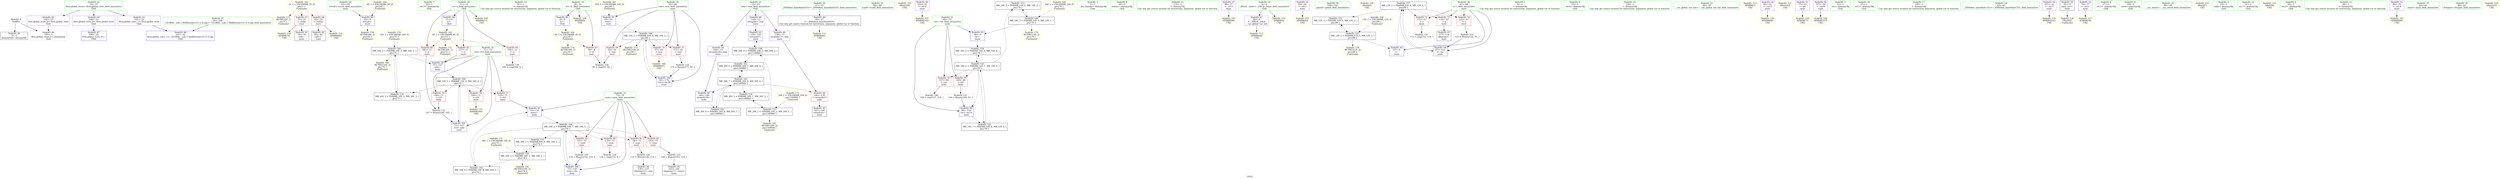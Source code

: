 digraph "SVFG" {
	label="SVFG";

	Node0x5564359628e0 [shape=record,color=grey,label="{NodeID: 0\nNullPtr}"];
	Node0x5564359628e0 -> Node0x55643597bf10[style=solid];
	Node0x5564359628e0 -> Node0x55643597fa50[style=solid];
	Node0x55643598f890 [shape=record,color=yellow,style=double,label="{NodeID: 173\nRETMU(2V_1)\npts\{1 \}\nFun[main]}"];
	Node0x55643597fb50 [shape=record,color=blue,label="{NodeID: 90\n63\<--9\nretval\<--\nmain\n}"];
	Node0x55643597fb50 -> Node0x556435990570[style=dashed];
	Node0x556435962ac0 [shape=record,color=green,label="{NodeID: 7\n22\<--1\n.str.3\<--dummyObj\nGlob }"];
	Node0x5564359908f0 [shape=record,color=yellow,style=double,label="{NodeID: 180\nRETMU(16V_2)\npts\{72 \}\nFun[main]}"];
	Node0x55643597c860 [shape=record,color=blue,label="{NodeID: 97\n73\<--130\nnum\<--\nmain\n}"];
	Node0x55643597c860 -> Node0x556435988690[style=dashed];
	Node0x55643597aac0 [shape=record,color=green,label="{NodeID: 14\n91\<--1\n\<--dummyObj\nCan only get source location for instruction, argument, global var or function.}"];
	Node0x55643597ce10 [shape=record,color=yellow,style=double,label="{NodeID: 104\nAPARM(8)\nCS[]}"];
	Node0x55643597af30 [shape=record,color=green,label="{NodeID: 21\n13\<--14\nwas\<--was_field_insensitive\nGlob }"];
	Node0x55643597af30 -> Node0x55643597d7b0[style=solid];
	Node0x55643597af30 -> Node0x55643597d880[style=solid];
	Node0x55643597af30 -> Node0x55643597d950[style=solid];
	Node0x556435981490 [shape=record,color=yellow,style=double,label="{NodeID: 111\nAPARM(46)\nCS[]}"];
	Node0x55643597b630 [shape=record,color=green,label="{NodeID: 28\n63\<--64\nretval\<--retval_field_insensitive\nmain\n}"];
	Node0x55643597b630 -> Node0x55643597fb50[style=solid];
	Node0x556435981a40 [shape=record,color=yellow,style=double,label="{NodeID: 118\nAPARM(76)\nCS[]}"];
	Node0x55643597bc10 [shape=record,color=green,label="{NodeID: 35\n88\<--89\nscanf\<--scanf_field_insensitive\n}"];
	Node0x556435981f30 [shape=record,color=yellow,style=double,label="{NodeID: 125\nARet(108)\nCS[]}"];
	Node0x55643597c2b0 [shape=record,color=black,label="{NodeID: 42\n85\<--82\ncall1\<--\nmain\n}"];
	Node0x556435982620 [shape=record,color=grey,label="{NodeID: 132\n167 = Binary(166, 165, )\n}"];
	Node0x556435982620 -> Node0x55643597cba0[style=solid];
	Node0x55643597d880 [shape=record,color=purple,label="{NodeID: 49\n139\<--13\narrayidx13\<--was\nmain\n}"];
	Node0x55643597d880 -> Node0x55643597f580[style=solid];
	Node0x5564359838f0 [shape=record,color=grey,label="{NodeID: 139\n105 = cmp(104, 9, )\n}"];
	Node0x55643597de30 [shape=record,color=purple,label="{NodeID: 56\n102\<--25\n\<--.str.4\nmain\n}"];
	Node0x55643597de30 -> Node0x556435981150[style=solid];
	Node0x556435989090 [shape=record,color=black,label="{NodeID: 146\nMR_10V_3 = PHI(MR_10V_4, MR_10V_2, )\npts\{66 \}\n}"];
	Node0x556435989090 -> Node0x55643597e950[style=dashed];
	Node0x556435989090 -> Node0x55643597ea20[style=dashed];
	Node0x556435989090 -> Node0x55643597eaf0[style=dashed];
	Node0x556435989090 -> Node0x55643597cc70[style=dashed];
	Node0x556435989090 -> Node0x556435990650[style=dashed];
	Node0x55643597e470 [shape=record,color=red,label="{NodeID: 63\n94\<--8\n\<--tt\nmain\n}"];
	Node0x55643597e470 -> Node0x55643597d5b0[style=solid];
	Node0x55643598b390 [shape=record,color=black,label="{NodeID: 153\nMR_14V_3 = PHI(MR_14V_6, MR_14V_2, )\npts\{70 \}\n}"];
	Node0x55643598b390 -> Node0x556435989a90[style=dashed];
	Node0x55643597ea20 [shape=record,color=red,label="{NodeID: 70\n97\<--65\n\<--test\nmain\n}"];
	Node0x55643597ea20 -> Node0x556435981080[style=solid];
	Node0x55643598d690 [shape=record,color=black,label="{NodeID: 160\nMR_16V_5 = PHI(MR_16V_6, MR_16V_4, )\npts\{72 \}\n}"];
	Node0x55643598d690 -> Node0x55643597efd0[style=dashed];
	Node0x55643598d690 -> Node0x55643597f0a0[style=dashed];
	Node0x55643598d690 -> Node0x55643597f170[style=dashed];
	Node0x55643598d690 -> Node0x55643597cba0[style=dashed];
	Node0x55643598d690 -> Node0x55643598b890[style=dashed];
	Node0x55643597efd0 [shape=record,color=red,label="{NodeID: 77\n130\<--71\n\<--i10\nmain\n}"];
	Node0x55643597efd0 -> Node0x55643597c860[style=solid];
	Node0x55643598f350 [shape=record,color=yellow,style=double,label="{NodeID: 167\n10V_1 = ENCHI(MR_10V_0)\npts\{66 \}\nFun[main]}"];
	Node0x55643598f350 -> Node0x55643597fc20[style=dashed];
	Node0x55643597f580 [shape=record,color=red,label="{NodeID: 84\n140\<--139\n\<--arrayidx13\nmain\n}"];
	Node0x55643597f580 -> Node0x55643597c520[style=solid];
	Node0x5564359619f0 [shape=record,color=green,label="{NodeID: 1\n7\<--1\n__dso_handle\<--dummyObj\nGlob }"];
	Node0x5564359903b0 [shape=record,color=yellow,style=double,label="{NodeID: 174\nRETMU(4V_1)\npts\{10 \}\nFun[main]}"];
	Node0x55643597fc20 [shape=record,color=blue,label="{NodeID: 91\n65\<--91\ntest\<--\nmain\n}"];
	Node0x55643597fc20 -> Node0x556435989090[style=dashed];
	Node0x556435962b50 [shape=record,color=green,label="{NodeID: 8\n24\<--1\nstdout\<--dummyObj\nGlob }"];
	Node0x5564359909d0 [shape=record,color=yellow,style=double,label="{NodeID: 181\nRETMU(18V_2)\npts\{74 \}\nFun[main]}"];
	Node0x55643597c930 [shape=record,color=blue,label="{NodeID: 98\n146\<--148\narrayidx18\<--\nmain\n}"];
	Node0x55643597c930 -> Node0x556435987c90[style=dashed];
	Node0x55643597ab50 [shape=record,color=green,label="{NodeID: 15\n114\<--1\n\<--dummyObj\nCan only get source location for instruction, argument, global var or function.}"];
	Node0x55643597cee0 [shape=record,color=yellow,style=double,label="{NodeID: 105\nAPARM(98)\nCS[]}"];
	Node0x55643597b030 [shape=record,color=green,label="{NodeID: 22\n33\<--37\nllvm.global_ctors\<--llvm.global_ctors_field_insensitive\nGlob }"];
	Node0x55643597b030 -> Node0x55643597e170[style=solid];
	Node0x55643597b030 -> Node0x55643597e270[style=solid];
	Node0x55643597b030 -> Node0x55643597e370[style=solid];
	Node0x556435981560 [shape=record,color=yellow,style=double,label="{NodeID: 112\nAPARM(44)\nCS[]}"];
	Node0x55643597b700 [shape=record,color=green,label="{NodeID: 29\n65\<--66\ntest\<--test_field_insensitive\nmain\n}"];
	Node0x55643597b700 -> Node0x55643597e950[style=solid];
	Node0x55643597b700 -> Node0x55643597ea20[style=solid];
	Node0x55643597b700 -> Node0x55643597eaf0[style=solid];
	Node0x55643597b700 -> Node0x55643597fc20[style=solid];
	Node0x55643597b700 -> Node0x55643597cc70[style=solid];
	Node0x556435981b10 [shape=record,color=yellow,style=double,label="{NodeID: 119\nAPARM(83)\nCS[]}"];
	Node0x55643597bd10 [shape=record,color=green,label="{NodeID: 36\n100\<--101\nprintf\<--printf_field_insensitive\n}"];
	Node0x556435981fc0 [shape=record,color=yellow,style=double,label="{NodeID: 126\nARet(45)\nCS[]}"];
	Node0x55643597c380 [shape=record,color=black,label="{NodeID: 43\n117\<--116\nidxprom\<--\nmain\n}"];
	Node0x5564359827a0 [shape=record,color=grey,label="{NodeID: 133\n144 = Binary(143, 114, )\n}"];
	Node0x5564359827a0 -> Node0x55643597c5f0[style=solid];
	Node0x55643597d950 [shape=record,color=purple,label="{NodeID: 50\n146\<--13\narrayidx18\<--was\nmain\n}"];
	Node0x55643597d950 -> Node0x55643597c930[style=solid];
	Node0x5564359839f0 [shape=record,color=grey,label="{NodeID: 140\n158 = cmp(157, 114, )\n}"];
	Node0x55643597df00 [shape=record,color=purple,label="{NodeID: 57\n98\<--27\n\<--.str.5\nmain\n}"];
	Node0x55643597df00 -> Node0x55643597cee0[style=solid];
	Node0x556435989590 [shape=record,color=black,label="{NodeID: 147\nMR_12V_2 = PHI(MR_12V_3, MR_12V_1, )\npts\{68 \}\n}"];
	Node0x556435989590 -> Node0x55643597fcf0[style=dashed];
	Node0x556435989590 -> Node0x55643598ae90[style=dashed];
	Node0x556435989590 -> Node0x556435990730[style=dashed];
	Node0x55643597e540 [shape=record,color=red,label="{NodeID: 64\n104\<--11\n\<--n\nmain\n}"];
	Node0x55643597e540 -> Node0x5564359838f0[style=solid];
	Node0x55643598b890 [shape=record,color=black,label="{NodeID: 154\nMR_16V_3 = PHI(MR_16V_5, MR_16V_2, )\npts\{72 \}\n}"];
	Node0x55643598b890 -> Node0x556435989f90[style=dashed];
	Node0x55643597eaf0 [shape=record,color=red,label="{NodeID: 71\n171\<--65\n\<--test\nmain\n}"];
	Node0x55643597eaf0 -> Node0x55643597cfb0[style=solid];
	Node0x55643598db90 [shape=record,color=black,label="{NodeID: 161\nMR_18V_4 = PHI(MR_18V_6, MR_18V_2, )\npts\{74 \}\n}"];
	Node0x55643598db90 -> Node0x55643597c860[style=dashed];
	Node0x55643597f0a0 [shape=record,color=red,label="{NodeID: 78\n160\<--71\n\<--i10\nmain\n}"];
	Node0x55643597f0a0 -> Node0x5564359817d0[style=solid];
	Node0x55643598f430 [shape=record,color=yellow,style=double,label="{NodeID: 168\n12V_1 = ENCHI(MR_12V_0)\npts\{68 \}\nFun[main]}"];
	Node0x55643598f430 -> Node0x556435989590[style=dashed];
	Node0x55643597f650 [shape=record,color=blue,label="{NodeID: 85\n8\<--9\ntt\<--\nGlob }"];
	Node0x55643597f650 -> Node0x55643598f0b0[style=dashed];
	Node0x5564359635f0 [shape=record,color=green,label="{NodeID: 2\n9\<--1\n\<--dummyObj\nCan only get source location for instruction, argument, global var or function.}"];
	Node0x556435990490 [shape=record,color=yellow,style=double,label="{NodeID: 175\nRETMU(6V_1)\npts\{12 \}\nFun[main]}"];
	Node0x55643597fcf0 [shape=record,color=blue,label="{NodeID: 92\n67\<--9\ni\<--\nmain\n}"];
	Node0x55643597fcf0 -> Node0x55643598c790[style=dashed];
	Node0x556435962be0 [shape=record,color=green,label="{NodeID: 9\n25\<--1\n.str.4\<--dummyObj\nGlob }"];
	Node0x556435990ab0 [shape=record,color=yellow,style=double,label="{NodeID: 182\nRETMU(20V_2)\npts\{140000 \}\nFun[main]}"];
	Node0x55643597ca00 [shape=record,color=blue,label="{NodeID: 99\n69\<--150\ncnt\<--inc19\nmain\n}"];
	Node0x55643597ca00 -> Node0x556435987790[style=dashed];
	Node0x55643597abe0 [shape=record,color=green,label="{NodeID: 16\n120\<--1\n\<--dummyObj\nCan only get source location for instruction, argument, global var or function.}"];
	Node0x556435981080 [shape=record,color=yellow,style=double,label="{NodeID: 106\nAPARM(97)\nCS[]}"];
	Node0x55643597b130 [shape=record,color=green,label="{NodeID: 23\n38\<--39\n__cxx_global_var_init\<--__cxx_global_var_init_field_insensitive\n}"];
	Node0x556435981630 [shape=record,color=yellow,style=double,label="{NodeID: 113\nAPARM(7)\nCS[]}"];
	Node0x55643597b7d0 [shape=record,color=green,label="{NodeID: 30\n67\<--68\ni\<--i_field_insensitive\nmain\n}"];
	Node0x55643597b7d0 -> Node0x55643597ebc0[style=solid];
	Node0x55643597b7d0 -> Node0x55643597ec90[style=solid];
	Node0x55643597b7d0 -> Node0x55643597ed60[style=solid];
	Node0x55643597b7d0 -> Node0x55643597fcf0[style=solid];
	Node0x55643597b7d0 -> Node0x55643597fe90[style=solid];
	Node0x556435981be0 [shape=record,color=yellow,style=double,label="{NodeID: 120\nAPARM(84)\nCS[]}"];
	Node0x55643597be10 [shape=record,color=green,label="{NodeID: 37\n35\<--186\n_GLOBAL__sub_I_HellKitsune123_0_0.cpp\<--_GLOBAL__sub_I_HellKitsune123_0_0.cpp_field_insensitive\n}"];
	Node0x55643597be10 -> Node0x55643597f950[style=solid];
	Node0x556435982050 [shape=record,color=yellow,style=double,label="{NodeID: 127\nARet(162)\nCS[]}"];
	Node0x55643597c450 [shape=record,color=black,label="{NodeID: 44\n138\<--137\nidxprom12\<--rem\nmain\n}"];
	Node0x55643597cfb0 [shape=record,color=grey,label="{NodeID: 134\n172 = Binary(171, 91, )\n}"];
	Node0x55643597cfb0 -> Node0x55643597cc70[style=solid];
	Node0x55643597da20 [shape=record,color=purple,label="{NodeID: 51\n77\<--15\n\<--.str\nmain\n}"];
	Node0x55643597da20 -> Node0x5564359818a0[style=solid];
	Node0x556435987790 [shape=record,color=black,label="{NodeID: 141\nMR_14V_7 = PHI(MR_14V_8, MR_14V_6, )\npts\{70 \}\n}"];
	Node0x556435987790 -> Node0x556435988190[style=dashed];
	Node0x55643597dfd0 [shape=record,color=purple,label="{NodeID: 58\n107\<--29\n\<--.str.6\nmain\n}"];
	Node0x55643597dfd0 -> Node0x5564359812f0[style=solid];
	Node0x556435989a90 [shape=record,color=black,label="{NodeID: 148\nMR_14V_2 = PHI(MR_14V_3, MR_14V_1, )\npts\{70 \}\n}"];
	Node0x556435989a90 -> Node0x55643597ff60[style=dashed];
	Node0x556435989a90 -> Node0x55643598b390[style=dashed];
	Node0x556435989a90 -> Node0x556435990810[style=dashed];
	Node0x55643597e610 [shape=record,color=red,label="{NodeID: 65\n127\<--11\n\<--n\nmain\n}"];
	Node0x55643597e610 -> Node0x55643597c790[style=solid];
	Node0x55643598bd90 [shape=record,color=black,label="{NodeID: 155\nMR_18V_3 = PHI(MR_18V_6, MR_18V_2, )\npts\{74 \}\n}"];
	Node0x55643598bd90 -> Node0x55643598a490[style=dashed];
	Node0x55643597ebc0 [shape=record,color=red,label="{NodeID: 72\n112\<--67\n\<--i\nmain\n}"];
	Node0x55643597ebc0 -> Node0x55643597d430[style=solid];
	Node0x55643598e090 [shape=record,color=black,label="{NodeID: 162\nMR_20V_6 = PHI(MR_20V_7, MR_20V_4, )\npts\{140000 \}\n}"];
	Node0x55643598e090 -> Node0x556435988b90[style=dashed];
	Node0x55643597f170 [shape=record,color=red,label="{NodeID: 79\n166\<--71\n\<--i10\nmain\n}"];
	Node0x55643597f170 -> Node0x556435982620[style=solid];
	Node0x55643598f510 [shape=record,color=yellow,style=double,label="{NodeID: 169\n14V_1 = ENCHI(MR_14V_0)\npts\{70 \}\nFun[main]}"];
	Node0x55643598f510 -> Node0x556435989a90[style=dashed];
	Node0x55643597f750 [shape=record,color=blue,label="{NodeID: 86\n11\<--9\nn\<--\nGlob }"];
	Node0x55643597f750 -> Node0x55643598f190[style=dashed];
	Node0x556435963ec0 [shape=record,color=green,label="{NodeID: 3\n15\<--1\n.str\<--dummyObj\nGlob }"];
	Node0x556435990570 [shape=record,color=yellow,style=double,label="{NodeID: 176\nRETMU(8V_2)\npts\{64 \}\nFun[main]}"];
	Node0x55643597fdc0 [shape=record,color=blue,label="{NodeID: 93\n118\<--120\narrayidx\<--\nmain\n}"];
	Node0x55643597fdc0 -> Node0x55643598cc90[style=dashed];
	Node0x556435962c70 [shape=record,color=green,label="{NodeID: 10\n27\<--1\n.str.5\<--dummyObj\nGlob }"];
	Node0x55643597cad0 [shape=record,color=blue,label="{NodeID: 100\n73\<--154\nnum\<--div\nmain\n}"];
	Node0x55643597cad0 -> Node0x556435988690[style=dashed];
	Node0x55643597ac70 [shape=record,color=green,label="{NodeID: 17\n148\<--1\n\<--dummyObj\nCan only get source location for instruction, argument, global var or function.}"];
	Node0x556435981150 [shape=record,color=yellow,style=double,label="{NodeID: 107\nAPARM(102)\nCS[]}"];
	Node0x55643597b230 [shape=record,color=green,label="{NodeID: 24\n42\<--43\n_ZNSt8ios_base4InitC1Ev\<--_ZNSt8ios_base4InitC1Ev_field_insensitive\n}"];
	Node0x556435981700 [shape=record,color=yellow,style=double,label="{NodeID: 114\nAPARM(161)\nCS[]}"];
	Node0x55643597b8a0 [shape=record,color=green,label="{NodeID: 31\n69\<--70\ncnt\<--cnt_field_insensitive\nmain\n}"];
	Node0x55643597b8a0 -> Node0x55643597ee30[style=solid];
	Node0x55643597b8a0 -> Node0x55643597ef00[style=solid];
	Node0x55643597b8a0 -> Node0x55643597ff60[style=solid];
	Node0x55643597b8a0 -> Node0x55643597ca00[style=solid];
	Node0x556435981cb0 [shape=record,color=yellow,style=double,label="{NodeID: 121\nAPARM(82)\nCS[]}"];
	Node0x55643597bf10 [shape=record,color=black,label="{NodeID: 38\n2\<--3\ndummyVal\<--dummyVal\n}"];
	Node0x5564359820e0 [shape=record,color=yellow,style=double,label="{NodeID: 128\nFRet(62)\nFun[main]}"];
	Node0x55643597c520 [shape=record,color=black,label="{NodeID: 45\n141\<--140\ntobool14\<--\nmain\n}"];
	Node0x55643597d130 [shape=record,color=grey,label="{NodeID: 135\n150 = Binary(149, 91, )\n}"];
	Node0x55643597d130 -> Node0x55643597ca00[style=solid];
	Node0x55643597daf0 [shape=record,color=purple,label="{NodeID: 52\n78\<--17\n\<--.str.1\nmain\n}"];
	Node0x55643597daf0 -> Node0x556435981970[style=solid];
	Node0x556435987c90 [shape=record,color=black,label="{NodeID: 142\nMR_20V_8 = PHI(MR_20V_9, MR_20V_7, )\npts\{140000 \}\n}"];
	Node0x556435987c90 -> Node0x556435988b90[style=dashed];
	Node0x55643597e0a0 [shape=record,color=purple,label="{NodeID: 59\n161\<--31\n\<--.str.7\nmain\n}"];
	Node0x55643597e0a0 -> Node0x556435981700[style=solid];
	Node0x556435989f90 [shape=record,color=black,label="{NodeID: 149\nMR_16V_2 = PHI(MR_16V_3, MR_16V_1, )\npts\{72 \}\n}"];
	Node0x556435989f90 -> Node0x55643597c790[style=dashed];
	Node0x556435989f90 -> Node0x55643598b890[style=dashed];
	Node0x556435989f90 -> Node0x5564359908f0[style=dashed];
	Node0x55643597e6e0 [shape=record,color=red,label="{NodeID: 66\n165\<--11\n\<--n\nmain\n}"];
	Node0x55643597e6e0 -> Node0x556435982620[style=solid];
	Node0x55643598c290 [shape=record,color=black,label="{NodeID: 156\nMR_20V_3 = PHI(MR_20V_7, MR_20V_2, )\npts\{140000 \}\n}"];
	Node0x55643598c290 -> Node0x55643598a990[style=dashed];
	Node0x55643597ec90 [shape=record,color=red,label="{NodeID: 73\n116\<--67\n\<--i\nmain\n}"];
	Node0x55643597ec90 -> Node0x55643597c380[style=solid];
	Node0x55643598e590 [shape=record,color=yellow,style=double,label="{NodeID: 163\n2V_1 = ENCHI(MR_2V_0)\npts\{1 \}\nFun[main]}"];
	Node0x55643598e590 -> Node0x55643597e7b0[style=dashed];
	Node0x55643598e590 -> Node0x55643597e880[style=dashed];
	Node0x55643598e590 -> Node0x55643598f890[style=dashed];
	Node0x55643597f240 [shape=record,color=red,label="{NodeID: 80\n133\<--73\n\<--num\nmain\n}"];
	Node0x55643597f240 -> Node0x55643597d2b0[style=solid];
	Node0x55643598f5f0 [shape=record,color=yellow,style=double,label="{NodeID: 170\n16V_1 = ENCHI(MR_16V_0)\npts\{72 \}\nFun[main]}"];
	Node0x55643598f5f0 -> Node0x556435989f90[style=dashed];
	Node0x55643597f850 [shape=record,color=blue,label="{NodeID: 87\n190\<--34\nllvm.global_ctors_0\<--\nGlob }"];
	Node0x556435963f50 [shape=record,color=green,label="{NodeID: 4\n17\<--1\n.str.1\<--dummyObj\nGlob }"];
	Node0x556435990650 [shape=record,color=yellow,style=double,label="{NodeID: 177\nRETMU(10V_3)\npts\{66 \}\nFun[main]}"];
	Node0x55643597fe90 [shape=record,color=blue,label="{NodeID: 94\n67\<--123\ni\<--inc\nmain\n}"];
	Node0x55643597fe90 -> Node0x55643598c790[style=dashed];
	Node0x556435962d60 [shape=record,color=green,label="{NodeID: 11\n29\<--1\n.str.6\<--dummyObj\nGlob }"];
	Node0x55643597cba0 [shape=record,color=blue,label="{NodeID: 101\n71\<--167\ni10\<--add\nmain\n}"];
	Node0x55643597cba0 -> Node0x55643598d690[style=dashed];
	Node0x55643597ad00 [shape=record,color=green,label="{NodeID: 18\n4\<--6\n_ZStL8__ioinit\<--_ZStL8__ioinit_field_insensitive\nGlob }"];
	Node0x55643597ad00 -> Node0x55643597c6c0[style=solid];
	Node0x55643597ad00 -> Node0x5564359813c0[style=solid];
	Node0x556435981220 [shape=record,color=yellow,style=double,label="{NodeID: 108\nAPARM(11)\nCS[]}"];
	Node0x55643597b330 [shape=record,color=green,label="{NodeID: 25\n48\<--49\n__cxa_atexit\<--__cxa_atexit_field_insensitive\n}"];
	Node0x5564359817d0 [shape=record,color=yellow,style=double,label="{NodeID: 115\nAPARM(160)\nCS[]}"];
	Node0x55643597b970 [shape=record,color=green,label="{NodeID: 32\n71\<--72\ni10\<--i10_field_insensitive\nmain\n}"];
	Node0x55643597b970 -> Node0x55643597efd0[style=solid];
	Node0x55643597b970 -> Node0x55643597f0a0[style=solid];
	Node0x55643597b970 -> Node0x55643597f170[style=solid];
	Node0x55643597b970 -> Node0x55643597c790[style=solid];
	Node0x55643597b970 -> Node0x55643597cba0[style=solid];
	Node0x556435981d80 [shape=record,color=yellow,style=double,label="{NodeID: 122\nARet(87)\nCS[]}"];
	Node0x55643597c010 [shape=record,color=black,label="{NodeID: 39\n62\<--9\nmain_ret\<--\nmain\n}"];
	Node0x55643597c010 -> Node0x5564359820e0[style=solid];
	Node0x5564359821a0 [shape=record,color=grey,label="{NodeID: 129\n137 = Binary(136, 114, )\n}"];
	Node0x5564359821a0 -> Node0x55643597c450[style=solid];
	Node0x55643597c5f0 [shape=record,color=black,label="{NodeID: 46\n145\<--144\nidxprom17\<--rem16\nmain\n}"];
	Node0x55643597d2b0 [shape=record,color=grey,label="{NodeID: 136\n134 = cmp(133, 9, )\n}"];
	Node0x55643597dbc0 [shape=record,color=purple,label="{NodeID: 53\n83\<--20\n\<--.str.2\nmain\n}"];
	Node0x55643597dbc0 -> Node0x556435981b10[style=solid];
	Node0x556435988190 [shape=record,color=black,label="{NodeID: 143\nMR_14V_6 = PHI(MR_14V_7, MR_14V_5, )\npts\{70 \}\n}"];
	Node0x556435988190 -> Node0x55643597ee30[style=dashed];
	Node0x556435988190 -> Node0x55643597ef00[style=dashed];
	Node0x556435988190 -> Node0x55643597ca00[style=dashed];
	Node0x556435988190 -> Node0x556435987790[style=dashed];
	Node0x556435988190 -> Node0x55643598b390[style=dashed];
	Node0x556435988190 -> Node0x55643598d190[style=dashed];
	Node0x55643597e170 [shape=record,color=purple,label="{NodeID: 60\n190\<--33\nllvm.global_ctors_0\<--llvm.global_ctors\nGlob }"];
	Node0x55643597e170 -> Node0x55643597f850[style=solid];
	Node0x55643598a490 [shape=record,color=black,label="{NodeID: 150\nMR_18V_2 = PHI(MR_18V_3, MR_18V_1, )\npts\{74 \}\n}"];
	Node0x55643598a490 -> Node0x55643598bd90[style=dashed];
	Node0x55643598a490 -> Node0x55643598db90[style=dashed];
	Node0x55643598a490 -> Node0x5564359909d0[style=dashed];
	Node0x55643597e7b0 [shape=record,color=red,label="{NodeID: 67\n76\<--19\n\<--stdin\nmain\n}"];
	Node0x55643597e7b0 -> Node0x55643597c1e0[style=solid];
	Node0x55643597e7b0 -> Node0x556435981a40[style=solid];
	Node0x55643598c790 [shape=record,color=black,label="{NodeID: 157\nMR_12V_5 = PHI(MR_12V_6, MR_12V_4, )\npts\{68 \}\n}"];
	Node0x55643598c790 -> Node0x55643597ebc0[style=dashed];
	Node0x55643598c790 -> Node0x55643597ec90[style=dashed];
	Node0x55643598c790 -> Node0x55643597ed60[style=dashed];
	Node0x55643598c790 -> Node0x55643597fe90[style=dashed];
	Node0x55643598c790 -> Node0x55643598ae90[style=dashed];
	Node0x55643597ed60 [shape=record,color=red,label="{NodeID: 74\n122\<--67\n\<--i\nmain\n}"];
	Node0x55643597ed60 -> Node0x5564359824a0[style=solid];
	Node0x55643598f0b0 [shape=record,color=yellow,style=double,label="{NodeID: 164\n4V_1 = ENCHI(MR_4V_0)\npts\{10 \}\nFun[main]}"];
	Node0x55643598f0b0 -> Node0x55643597e470[style=dashed];
	Node0x55643598f0b0 -> Node0x5564359903b0[style=dashed];
	Node0x55643597f310 [shape=record,color=red,label="{NodeID: 81\n136\<--73\n\<--num\nmain\n}"];
	Node0x55643597f310 -> Node0x5564359821a0[style=solid];
	Node0x55643598f6d0 [shape=record,color=yellow,style=double,label="{NodeID: 171\n18V_1 = ENCHI(MR_18V_0)\npts\{74 \}\nFun[main]}"];
	Node0x55643598f6d0 -> Node0x55643598a490[style=dashed];
	Node0x55643597f950 [shape=record,color=blue,label="{NodeID: 88\n191\<--35\nllvm.global_ctors_1\<--_GLOBAL__sub_I_HellKitsune123_0_0.cpp\nGlob }"];
	Node0x556435963750 [shape=record,color=green,label="{NodeID: 5\n19\<--1\nstdin\<--dummyObj\nGlob }"];
	Node0x556435990730 [shape=record,color=yellow,style=double,label="{NodeID: 178\nRETMU(12V_2)\npts\{68 \}\nFun[main]}"];
	Node0x55643597ff60 [shape=record,color=blue,label="{NodeID: 95\n69\<--9\ncnt\<--\nmain\n}"];
	Node0x55643597ff60 -> Node0x55643598d190[style=dashed];
	Node0x556435962e30 [shape=record,color=green,label="{NodeID: 12\n31\<--1\n.str.7\<--dummyObj\nGlob }"];
	Node0x55643597cc70 [shape=record,color=blue,label="{NodeID: 102\n65\<--172\ntest\<--inc28\nmain\n}"];
	Node0x55643597cc70 -> Node0x556435989090[style=dashed];
	Node0x55643597ad90 [shape=record,color=green,label="{NodeID: 19\n8\<--10\ntt\<--tt_field_insensitive\nGlob }"];
	Node0x55643597ad90 -> Node0x55643597e470[style=solid];
	Node0x55643597ad90 -> Node0x55643597f650[style=solid];
	Node0x55643597ad90 -> Node0x55643597ce10[style=solid];
	Node0x5564359812f0 [shape=record,color=yellow,style=double,label="{NodeID: 109\nAPARM(107)\nCS[]}"];
	Node0x55643597b430 [shape=record,color=green,label="{NodeID: 26\n47\<--53\n_ZNSt8ios_base4InitD1Ev\<--_ZNSt8ios_base4InitD1Ev_field_insensitive\n}"];
	Node0x55643597b430 -> Node0x55643597c0e0[style=solid];
	Node0x5564359818a0 [shape=record,color=yellow,style=double,label="{NodeID: 116\nAPARM(77)\nCS[]}"];
	Node0x55643597ba40 [shape=record,color=green,label="{NodeID: 33\n73\<--74\nnum\<--num_field_insensitive\nmain\n}"];
	Node0x55643597ba40 -> Node0x55643597f240[style=solid];
	Node0x55643597ba40 -> Node0x55643597f310[style=solid];
	Node0x55643597ba40 -> Node0x55643597f3e0[style=solid];
	Node0x55643597ba40 -> Node0x55643597f4b0[style=solid];
	Node0x55643597ba40 -> Node0x55643597c860[style=solid];
	Node0x55643597ba40 -> Node0x55643597cad0[style=solid];
	Node0x556435981e10 [shape=record,color=yellow,style=double,label="{NodeID: 123\nARet(99)\nCS[]}"];
	Node0x55643597c0e0 [shape=record,color=black,label="{NodeID: 40\n46\<--47\n\<--_ZNSt8ios_base4InitD1Ev\nCan only get source location for instruction, argument, global var or function.}"];
	Node0x55643597c0e0 -> Node0x556435981490[style=solid];
	Node0x556435982320 [shape=record,color=grey,label="{NodeID: 130\n154 = Binary(153, 114, )\n}"];
	Node0x556435982320 -> Node0x55643597cad0[style=solid];
	Node0x55643597c6c0 [shape=record,color=purple,label="{NodeID: 47\n44\<--4\n\<--_ZStL8__ioinit\n__cxx_global_var_init\n}"];
	Node0x55643597c6c0 -> Node0x556435981560[style=solid];
	Node0x55643597d430 [shape=record,color=grey,label="{NodeID: 137\n113 = cmp(112, 114, )\n}"];
	Node0x55643597dc90 [shape=record,color=purple,label="{NodeID: 54\n84\<--22\n\<--.str.3\nmain\n}"];
	Node0x55643597dc90 -> Node0x556435981be0[style=solid];
	Node0x556435988690 [shape=record,color=black,label="{NodeID: 144\nMR_18V_6 = PHI(MR_18V_7, MR_18V_5, )\npts\{74 \}\n}"];
	Node0x556435988690 -> Node0x55643597f240[style=dashed];
	Node0x556435988690 -> Node0x55643597f310[style=dashed];
	Node0x556435988690 -> Node0x55643597f3e0[style=dashed];
	Node0x556435988690 -> Node0x55643597f4b0[style=dashed];
	Node0x556435988690 -> Node0x55643597cad0[style=dashed];
	Node0x556435988690 -> Node0x55643598bd90[style=dashed];
	Node0x556435988690 -> Node0x55643598db90[style=dashed];
	Node0x55643597e270 [shape=record,color=purple,label="{NodeID: 61\n191\<--33\nllvm.global_ctors_1\<--llvm.global_ctors\nGlob }"];
	Node0x55643597e270 -> Node0x55643597f950[style=solid];
	Node0x55643598a990 [shape=record,color=black,label="{NodeID: 151\nMR_20V_2 = PHI(MR_20V_3, MR_20V_1, )\npts\{140000 \}\n}"];
	Node0x55643598a990 -> Node0x55643598c290[style=dashed];
	Node0x55643598a990 -> Node0x55643598cc90[style=dashed];
	Node0x55643598a990 -> Node0x556435990ab0[style=dashed];
	Node0x55643597e880 [shape=record,color=red,label="{NodeID: 68\n82\<--24\n\<--stdout\nmain\n}"];
	Node0x55643597e880 -> Node0x55643597c2b0[style=solid];
	Node0x55643597e880 -> Node0x556435981cb0[style=solid];
	Node0x55643598cc90 [shape=record,color=black,label="{NodeID: 158\nMR_20V_4 = PHI(MR_20V_5, MR_20V_2, )\npts\{140000 \}\n}"];
	Node0x55643598cc90 -> Node0x55643597fdc0[style=dashed];
	Node0x55643598cc90 -> Node0x55643598e090[style=dashed];
	Node0x55643597ee30 [shape=record,color=red,label="{NodeID: 75\n149\<--69\n\<--cnt\nmain\n}"];
	Node0x55643597ee30 -> Node0x55643597d130[style=solid];
	Node0x55643598f190 [shape=record,color=yellow,style=double,label="{NodeID: 165\n6V_1 = ENCHI(MR_6V_0)\npts\{12 \}\nFun[main]}"];
	Node0x55643598f190 -> Node0x55643597e540[style=dashed];
	Node0x55643598f190 -> Node0x55643597e610[style=dashed];
	Node0x55643598f190 -> Node0x55643597e6e0[style=dashed];
	Node0x55643598f190 -> Node0x556435990490[style=dashed];
	Node0x55643597f3e0 [shape=record,color=red,label="{NodeID: 82\n143\<--73\n\<--num\nmain\n}"];
	Node0x55643597f3e0 -> Node0x5564359827a0[style=solid];
	Node0x55643598f7b0 [shape=record,color=yellow,style=double,label="{NodeID: 172\n20V_1 = ENCHI(MR_20V_0)\npts\{140000 \}\nFun[main]}"];
	Node0x55643598f7b0 -> Node0x55643598a990[style=dashed];
	Node0x55643597fa50 [shape=record,color=blue, style = dotted,label="{NodeID: 89\n192\<--3\nllvm.global_ctors_2\<--dummyVal\nGlob }"];
	Node0x5564359637e0 [shape=record,color=green,label="{NodeID: 6\n20\<--1\n.str.2\<--dummyObj\nGlob }"];
	Node0x556435990810 [shape=record,color=yellow,style=double,label="{NodeID: 179\nRETMU(14V_2)\npts\{70 \}\nFun[main]}"];
	Node0x55643597c790 [shape=record,color=blue,label="{NodeID: 96\n71\<--127\ni10\<--\nmain\n}"];
	Node0x55643597c790 -> Node0x55643598d690[style=dashed];
	Node0x556435962f00 [shape=record,color=green,label="{NodeID: 13\n34\<--1\n\<--dummyObj\nCan only get source location for instruction, argument, global var or function.}"];
	Node0x55643597cd40 [shape=record,color=yellow,style=double,label="{NodeID: 103\nAPARM(86)\nCS[]}"];
	Node0x55643597ae60 [shape=record,color=green,label="{NodeID: 20\n11\<--12\nn\<--n_field_insensitive\nGlob }"];
	Node0x55643597ae60 -> Node0x55643597e540[style=solid];
	Node0x55643597ae60 -> Node0x55643597e610[style=solid];
	Node0x55643597ae60 -> Node0x55643597e6e0[style=solid];
	Node0x55643597ae60 -> Node0x55643597f750[style=solid];
	Node0x55643597ae60 -> Node0x556435981220[style=solid];
	Node0x5564359813c0 [shape=record,color=yellow,style=double,label="{NodeID: 110\nAPARM(4)\nCS[]}"];
	Node0x55643597b530 [shape=record,color=green,label="{NodeID: 27\n60\<--61\nmain\<--main_field_insensitive\n}"];
	Node0x556435981970 [shape=record,color=yellow,style=double,label="{NodeID: 117\nAPARM(78)\nCS[]}"];
	Node0x55643597bb10 [shape=record,color=green,label="{NodeID: 34\n80\<--81\nfreopen\<--freopen_field_insensitive\n}"];
	Node0x556435981ea0 [shape=record,color=yellow,style=double,label="{NodeID: 124\nARet(103)\nCS[]}"];
	Node0x55643597c1e0 [shape=record,color=black,label="{NodeID: 41\n79\<--76\ncall\<--\nmain\n}"];
	Node0x5564359824a0 [shape=record,color=grey,label="{NodeID: 131\n123 = Binary(122, 91, )\n}"];
	Node0x5564359824a0 -> Node0x55643597fe90[style=solid];
	Node0x55643597d7b0 [shape=record,color=purple,label="{NodeID: 48\n118\<--13\narrayidx\<--was\nmain\n}"];
	Node0x55643597d7b0 -> Node0x55643597fdc0[style=solid];
	Node0x55643597d5b0 [shape=record,color=grey,label="{NodeID: 138\n95 = cmp(93, 94, )\n}"];
	Node0x55643597dd60 [shape=record,color=purple,label="{NodeID: 55\n86\<--25\n\<--.str.4\nmain\n}"];
	Node0x55643597dd60 -> Node0x55643597cd40[style=solid];
	Node0x556435988b90 [shape=record,color=black,label="{NodeID: 145\nMR_20V_7 = PHI(MR_20V_8, MR_20V_6, )\npts\{140000 \}\n}"];
	Node0x556435988b90 -> Node0x55643597f580[style=dashed];
	Node0x556435988b90 -> Node0x55643597c930[style=dashed];
	Node0x556435988b90 -> Node0x556435987c90[style=dashed];
	Node0x556435988b90 -> Node0x55643598c290[style=dashed];
	Node0x556435988b90 -> Node0x55643598e090[style=dashed];
	Node0x55643597e370 [shape=record,color=purple,label="{NodeID: 62\n192\<--33\nllvm.global_ctors_2\<--llvm.global_ctors\nGlob }"];
	Node0x55643597e370 -> Node0x55643597fa50[style=solid];
	Node0x55643598ae90 [shape=record,color=black,label="{NodeID: 152\nMR_12V_3 = PHI(MR_12V_5, MR_12V_2, )\npts\{68 \}\n}"];
	Node0x55643598ae90 -> Node0x556435989590[style=dashed];
	Node0x55643597e950 [shape=record,color=red,label="{NodeID: 69\n93\<--65\n\<--test\nmain\n}"];
	Node0x55643597e950 -> Node0x55643597d5b0[style=solid];
	Node0x55643598d190 [shape=record,color=black,label="{NodeID: 159\nMR_14V_5 = PHI(MR_14V_6, MR_14V_4, )\npts\{70 \}\n}"];
	Node0x55643598d190 -> Node0x556435988190[style=dashed];
	Node0x55643597ef00 [shape=record,color=red,label="{NodeID: 76\n157\<--69\n\<--cnt\nmain\n}"];
	Node0x55643597ef00 -> Node0x5564359839f0[style=solid];
	Node0x55643598f270 [shape=record,color=yellow,style=double,label="{NodeID: 166\n8V_1 = ENCHI(MR_8V_0)\npts\{64 \}\nFun[main]}"];
	Node0x55643598f270 -> Node0x55643597fb50[style=dashed];
	Node0x55643597f4b0 [shape=record,color=red,label="{NodeID: 83\n153\<--73\n\<--num\nmain\n}"];
	Node0x55643597f4b0 -> Node0x556435982320[style=solid];
}
